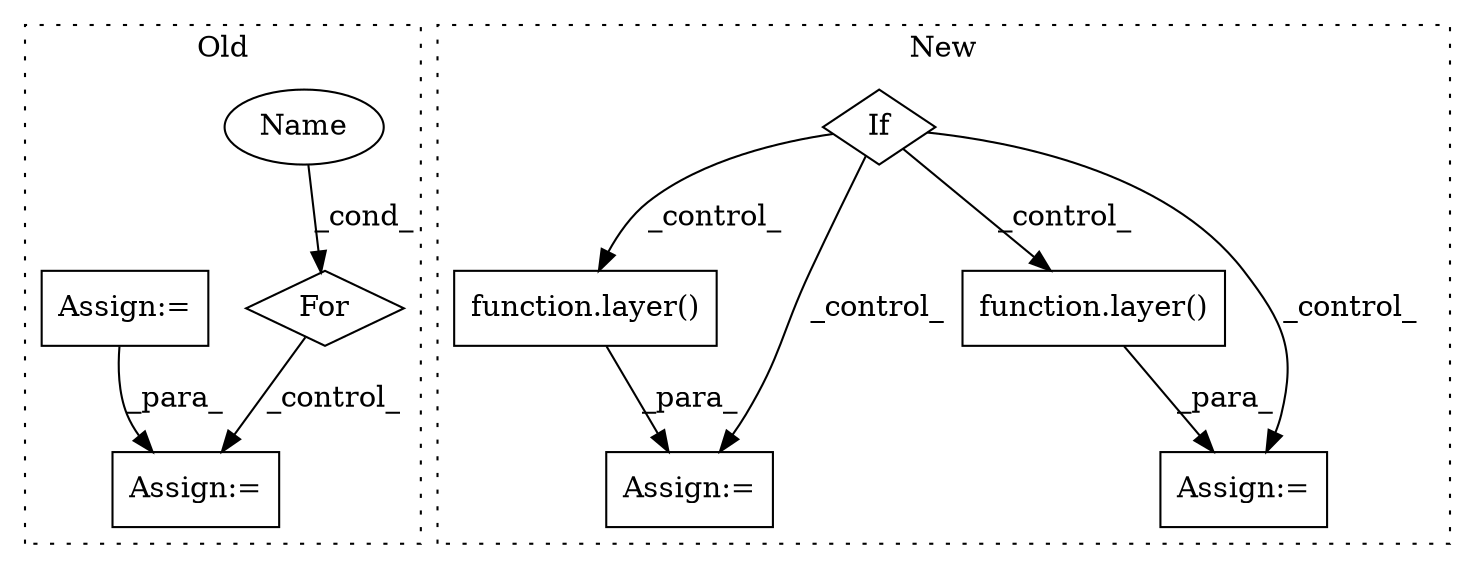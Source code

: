 digraph G {
subgraph cluster0 {
1 [label="For" a="107" s="6033,6080" l="4,14" shape="diamond"];
3 [label="Name" a="87" s="6060" l="8" shape="ellipse"];
4 [label="Assign:=" a="68" s="6142" l="3" shape="box"];
5 [label="Assign:=" a="68" s="5999" l="3" shape="box"];
label = "Old";
style="dotted";
}
subgraph cluster1 {
2 [label="function.layer()" a="75" s="7002,7009" l="6,1" shape="box"];
6 [label="Assign:=" a="68" s="6999" l="3" shape="box"];
7 [label="If" a="96" s="6897" l="3" shape="diamond"];
8 [label="function.layer()" a="75" s="6952,6962" l="6,1" shape="box"];
9 [label="Assign:=" a="68" s="6949" l="3" shape="box"];
label = "New";
style="dotted";
}
1 -> 4 [label="_control_"];
2 -> 6 [label="_para_"];
3 -> 1 [label="_cond_"];
5 -> 4 [label="_para_"];
7 -> 2 [label="_control_"];
7 -> 9 [label="_control_"];
7 -> 8 [label="_control_"];
7 -> 6 [label="_control_"];
8 -> 9 [label="_para_"];
}